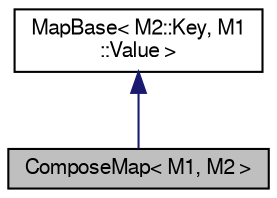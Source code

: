 digraph "ComposeMap&lt; M1, M2 &gt;"
{
 // LATEX_PDF_SIZE
  edge [fontname="FreeSans",fontsize="10",labelfontname="FreeSans",labelfontsize="10"];
  node [fontname="FreeSans",fontsize="10",shape=record];
  Node0 [label="ComposeMap\< M1, M2 \>",height=0.2,width=0.4,color="black", fillcolor="grey75", style="filled", fontcolor="black",tooltip="Composition of two maps."];
  Node1 -> Node0 [dir="back",color="midnightblue",fontsize="10",style="solid",fontname="FreeSans"];
  Node1 [label="MapBase\< M2::Key, M1\l::Value \>",height=0.2,width=0.4,color="black", fillcolor="white", style="filled",URL="$a03161.html",tooltip=" "];
}
